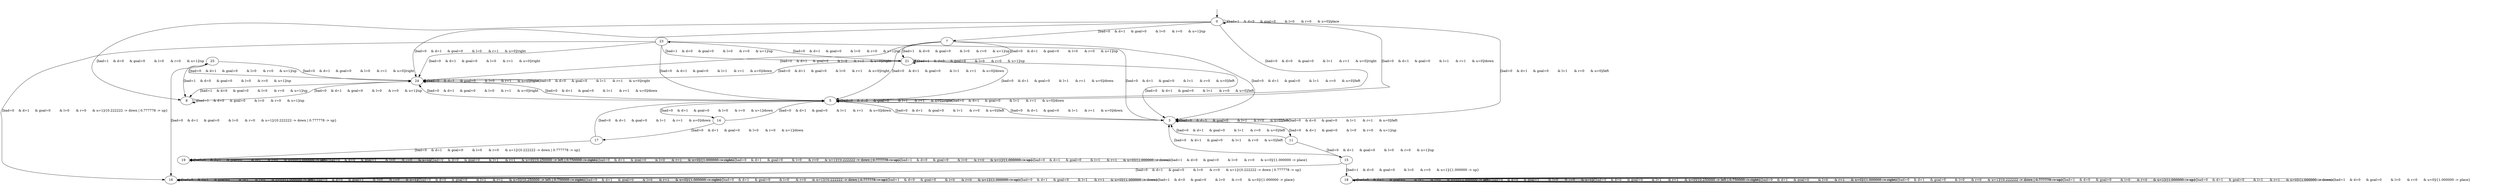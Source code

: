 digraph {
25;
24;
23;
21;
19;
18;
17;
16;
15;
14;
0;
3;
5;
7;
8;
11;
__init [label="", style=invis, width=0];
__init -> 0;
25 -> 8 [label="[bad=1	& d=0	& goal=0	& l=0	& r=0	& u=1]/up"];
25 -> 24 [label="[bad=0	& d=1	& goal=0	& l=0	& r=1	& u=0]/right"];
25 -> 16 [label="[bad=0	& d=1	& goal=0	& l=0	& r=0	& u=1]/{0.222222 -> down | 0.777778 -> up}"];
24 -> 25 [label="[bad=0	& d=1	& goal=0	& l=0	& r=0	& u=1]/up"];
24 -> 8 [label="[bad=1	& d=0	& goal=0	& l=0	& r=0	& u=1]/up"];
24 -> 24 [label="[bad=0	& d=1	& goal=0	& l=0	& r=1	& u=0]/right"];
24 -> 24 [label="[bad=0	& d=0	& goal=0	& l=1	& r=1	& u=0]/right"];
24 -> 5 [label="[bad=0	& d=1	& goal=0	& l=1	& r=1	& u=0]/down"];
23 -> 21 [label="[bad=1	& d=0	& goal=0	& l=0	& r=0	& u=1]/up"];
23 -> 3 [label="[bad=0	& d=1	& goal=0	& l=1	& r=0	& u=0]/left"];
23 -> 5 [label="[bad=0	& d=1	& goal=0	& l=1	& r=1	& u=0]/down"];
23 -> 24 [label="[bad=0	& d=1	& goal=0	& l=0	& r=1	& u=0]/right"];
23 -> 16 [label="[bad=0	& d=1	& goal=0	& l=0	& r=0	& u=1]/{0.222222 -> down | 0.777778 -> up}"];
21 -> 23 [label="[bad=0	& d=1	& goal=0	& l=0	& r=0	& u=1]/up"];
21 -> 21 [label="[bad=1	& d=0	& goal=0	& l=0	& r=0	& u=1]/up"];
21 -> 3 [label="[bad=0	& d=1	& goal=0	& l=1	& r=0	& u=0]/left"];
21 -> 5 [label="[bad=0	& d=1	& goal=0	& l=1	& r=1	& u=0]/down"];
21 -> 24 [label="[bad=0	& d=1	& goal=0	& l=0	& r=1	& u=0]/right"];
19 -> 19 [label="[bad=0	& d=1	& goal=0	& l=1	& r=0	& u=0]/{1.000000 -> left}"];
19 -> 19 [label="[bad=0	& d=0	& goal=1	& l=0	& r=0	& u=1]/"];
19 -> 19 [label="[bad=0	& d=0	& goal=0	& l=1	& r=1	& u=0]/{0.250000 -> left | 0.750000 -> right}"];
19 -> 19 [label="[bad=0	& d=1	& goal=0	& l=0	& r=1	& u=0]/{1.000000 -> right}"];
19 -> 19 [label="[bad=0	& d=1	& goal=0	& l=0	& r=0	& u=1]/{0.222222 -> down | 0.777778 -> up}"];
19 -> 19 [label="[bad=1	& d=0	& goal=0	& l=0	& r=0	& u=1]/{1.000000 -> up}"];
19 -> 19 [label="[bad=0	& d=1	& goal=0	& l=1	& r=1	& u=0]/{1.000000 -> down}"];
19 -> 19 [label="[bad=1	& d=0	& goal=0	& l=0	& r=0	& u=0]/{1.000000 -> place}"];
18 -> 18 [label="[bad=0	& d=1	& goal=0	& l=1	& r=0	& u=0]/{1.000000 -> left}"];
18 -> 18 [label="[bad=0	& d=0	& goal=1	& l=0	& r=0	& u=1]/"];
18 -> 18 [label="[bad=0	& d=0	& goal=0	& l=1	& r=1	& u=0]/{0.250000 -> left | 0.750000 -> right}"];
18 -> 18 [label="[bad=0	& d=1	& goal=0	& l=0	& r=1	& u=0]/{1.000000 -> right}"];
18 -> 18 [label="[bad=0	& d=1	& goal=0	& l=0	& r=0	& u=1]/{0.222222 -> down | 0.777778 -> up}"];
18 -> 18 [label="[bad=1	& d=0	& goal=0	& l=0	& r=0	& u=1]/{1.000000 -> up}"];
18 -> 18 [label="[bad=0	& d=1	& goal=0	& l=1	& r=1	& u=0]/{1.000000 -> down}"];
18 -> 18 [label="[bad=1	& d=0	& goal=0	& l=0	& r=0	& u=0]/{1.000000 -> place}"];
17 -> 5 [label="[bad=0	& d=1	& goal=0	& l=1	& r=1	& u=0]/down"];
17 -> 19 [label="[bad=0	& d=1	& goal=0	& l=0	& r=0	& u=1]/{0.222222 -> down | 0.777778 -> up}"];
16 -> 16 [label="[bad=0	& d=1	& goal=0	& l=1	& r=0	& u=0]/{1.000000 -> left}"];
16 -> 16 [label="[bad=0	& d=0	& goal=1	& l=0	& r=0	& u=1]/"];
16 -> 16 [label="[bad=0	& d=0	& goal=0	& l=1	& r=1	& u=0]/{0.250000 -> left | 0.750000 -> right}"];
16 -> 16 [label="[bad=0	& d=1	& goal=0	& l=0	& r=1	& u=0]/{1.000000 -> right}"];
16 -> 16 [label="[bad=0	& d=1	& goal=0	& l=0	& r=0	& u=1]/{0.222222 -> down | 0.777778 -> up}"];
16 -> 16 [label="[bad=1	& d=0	& goal=0	& l=0	& r=0	& u=1]/{1.000000 -> up}"];
16 -> 16 [label="[bad=0	& d=1	& goal=0	& l=1	& r=1	& u=0]/{1.000000 -> down}"];
16 -> 16 [label="[bad=1	& d=0	& goal=0	& l=0	& r=0	& u=0]/{1.000000 -> place}"];
15 -> 3 [label="[bad=0	& d=1	& goal=0	& l=1	& r=0	& u=0]/left"];
15 -> 18 [label="[bad=1	& d=0	& goal=0	& l=0	& r=0	& u=1]/{1.000000 -> up}"];
15 -> 16 [label="[bad=0	& d=1	& goal=0	& l=0	& r=0	& u=1]/{0.222222 -> down | 0.777778 -> up}"];
14 -> 17 [label="[bad=0	& d=1	& goal=0	& l=0	& r=0	& u=1]/down"];
14 -> 5 [label="[bad=0	& d=1	& goal=0	& l=1	& r=1	& u=0]/down"];
0 -> 3 [label="[bad=0	& d=1	& goal=0	& l=1	& r=0	& u=0]/left"];
0 -> 5 [label="[bad=0	& d=0	& goal=0	& l=1	& r=1	& u=0]/right"];
0 -> 7 [label="[bad=0	& d=1	& goal=0	& l=0	& r=0	& u=1]/up"];
0 -> 8 [label="[bad=1	& d=0	& goal=0	& l=0	& r=0	& u=1]/up"];
0 -> 0 [label="[bad=1	& d=0	& goal=0	& l=0	& r=0	& u=0]/place"];
0 -> 5 [label="[bad=0	& d=1	& goal=0	& l=1	& r=1	& u=0]/down"];
0 -> 24 [label="[bad=0	& d=1	& goal=0	& l=0	& r=1	& u=0]/right"];
3 -> 3 [label="[bad=0	& d=1	& goal=0	& l=1	& r=0	& u=0]/left"];
3 -> 11 [label="[bad=0	& d=1	& goal=0	& l=0	& r=0	& u=1]/up"];
3 -> 3 [label="[bad=0	& d=0	& goal=0	& l=1	& r=1	& u=0]/left"];
3 -> 5 [label="[bad=0	& d=1	& goal=0	& l=1	& r=1	& u=0]/down"];
5 -> 3 [label="[bad=0	& d=1	& goal=0	& l=1	& r=0	& u=0]/left"];
5 -> 5 [label="[bad=0	& d=0	& goal=0	& l=1	& r=1	& u=0]/right"];
5 -> 14 [label="[bad=0	& d=1	& goal=0	& l=0	& r=0	& u=1]/down"];
5 -> 5 [label="[bad=0	& d=1	& goal=0	& l=1	& r=1	& u=0]/down"];
5 -> 24 [label="[bad=0	& d=1	& goal=0	& l=0	& r=1	& u=0]/right"];
7 -> 3 [label="[bad=0	& d=1	& goal=0	& l=1	& r=0	& u=0]/left"];
7 -> 21 [label="[bad=1	& d=0	& goal=0	& l=0	& r=0	& u=1]/up"];
7 -> 5 [label="[bad=0	& d=1	& goal=0	& l=1	& r=1	& u=0]/down"];
7 -> 24 [label="[bad=0	& d=1	& goal=0	& l=0	& r=1	& u=0]/right"];
7 -> 21 [label="[bad=0	& d=1	& goal=0	& l=0	& r=0	& u=1]/up"];
8 -> 24 [label="[bad=0	& d=1	& goal=0	& l=0	& r=0	& u=1]/up"];
8 -> 8 [label="[bad=1	& d=0	& goal=0	& l=0	& r=0	& u=1]/up"];
11 -> 3 [label="[bad=0	& d=1	& goal=0	& l=1	& r=0	& u=0]/left"];
11 -> 15 [label="[bad=0	& d=1	& goal=0	& l=0	& r=0	& u=1]/up"];
}